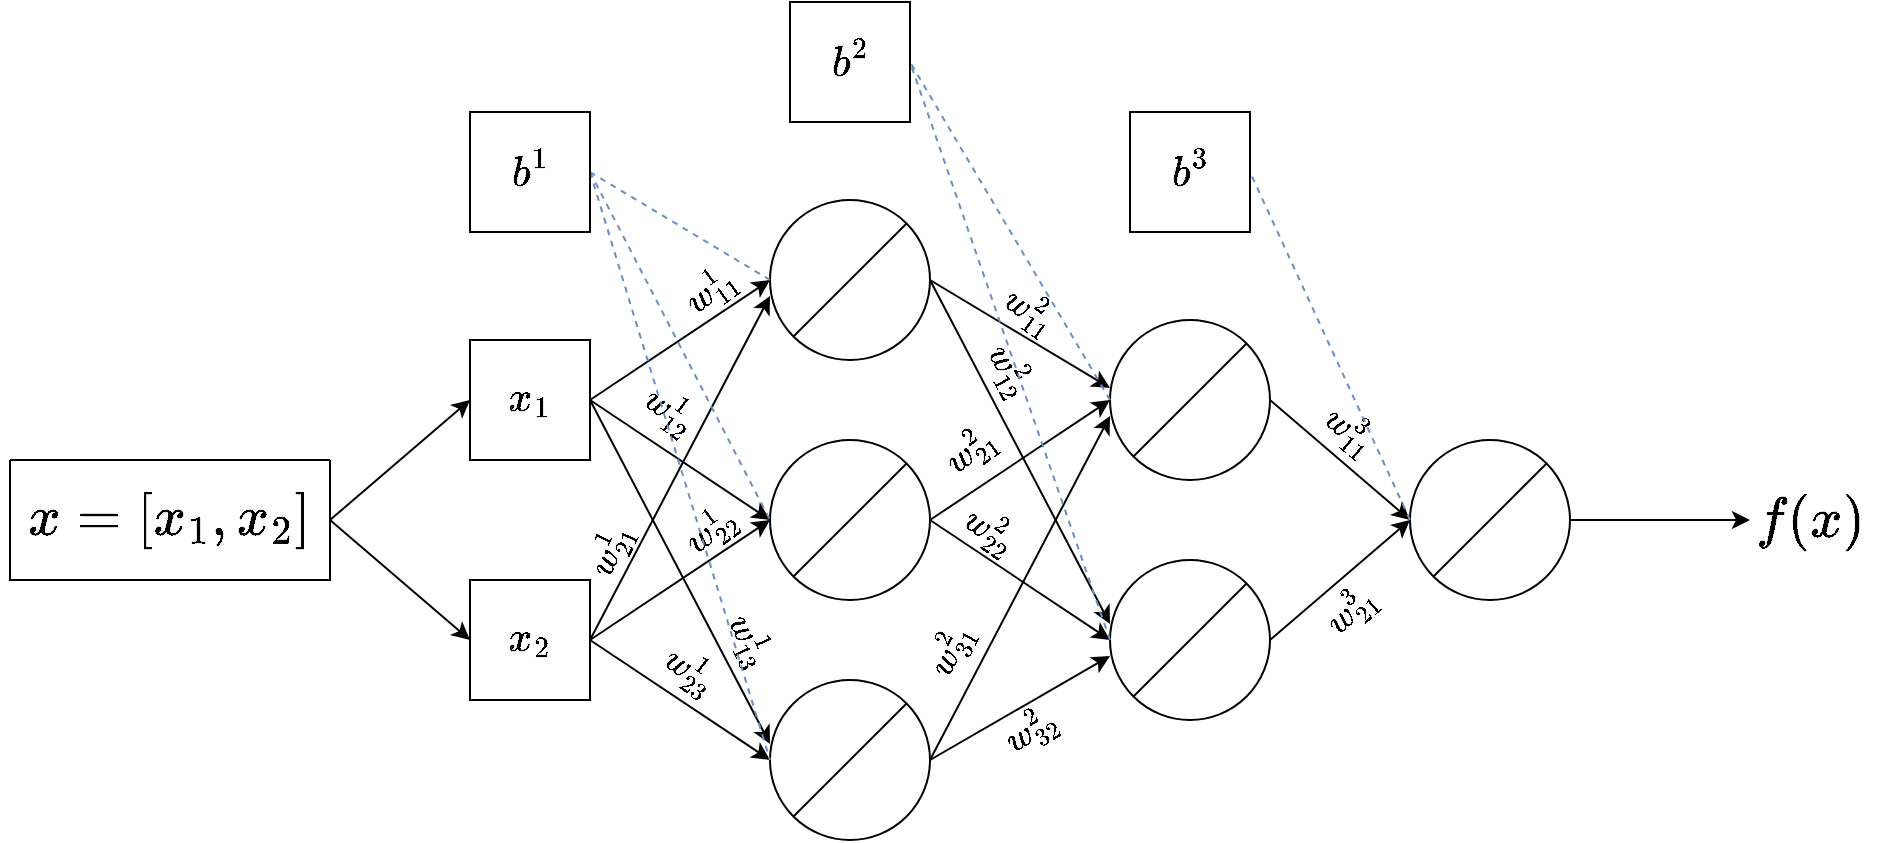 <mxfile version="20.8.3" type="github">
  <diagram id="L71-HYiMx5dE4_1I3F0T" name="Sivu-1">
    <mxGraphModel dx="2415" dy="844" grid="1" gridSize="10" guides="1" tooltips="1" connect="1" arrows="1" fold="1" page="1" pageScale="1" pageWidth="827" pageHeight="1169" math="1" shadow="0">
      <root>
        <mxCell id="0" />
        <mxCell id="1" parent="0" />
        <mxCell id="mySPSd7laB0A6SMgmcMS-1" value="" style="group" vertex="1" connectable="0" parent="1">
          <mxGeometry x="-822" width="930" height="419" as="geometry" />
        </mxCell>
        <mxCell id="izF1CWLwOtwObPyW_wJa-1" value="" style="group" parent="mySPSd7laB0A6SMgmcMS-1" vertex="1" connectable="0">
          <mxGeometry y="99" width="780" height="320" as="geometry" />
        </mxCell>
        <mxCell id="unRAUoUYdDuh-6SN-mz_-5" value="" style="ellipse;whiteSpace=wrap;html=1;aspect=fixed;" parent="izF1CWLwOtwObPyW_wJa-1" vertex="1">
          <mxGeometry x="380" width="80" height="80" as="geometry" />
        </mxCell>
        <mxCell id="unRAUoUYdDuh-6SN-mz_-6" value="" style="ellipse;whiteSpace=wrap;html=1;aspect=fixed;" parent="izF1CWLwOtwObPyW_wJa-1" vertex="1">
          <mxGeometry x="380" y="240" width="80" height="80" as="geometry" />
        </mxCell>
        <mxCell id="unRAUoUYdDuh-6SN-mz_-7" value="" style="ellipse;whiteSpace=wrap;html=1;aspect=fixed;" parent="izF1CWLwOtwObPyW_wJa-1" vertex="1">
          <mxGeometry x="380" y="120" width="80" height="80" as="geometry" />
        </mxCell>
        <mxCell id="unRAUoUYdDuh-6SN-mz_-10" value="" style="endArrow=classic;html=1;rounded=0;exitX=1;exitY=0.5;exitDx=0;exitDy=0;entryX=0;entryY=0.5;entryDx=0;entryDy=0;fontSize=15;" parent="izF1CWLwOtwObPyW_wJa-1" source="unRAUoUYdDuh-6SN-mz_-35" target="unRAUoUYdDuh-6SN-mz_-7" edge="1">
          <mxGeometry width="50" height="50" relative="1" as="geometry">
            <mxPoint x="300" y="100" as="sourcePoint" />
            <mxPoint x="380" y="160" as="targetPoint" />
          </mxGeometry>
        </mxCell>
        <mxCell id="unRAUoUYdDuh-6SN-mz_-11" value="" style="endArrow=classic;html=1;rounded=0;exitX=1;exitY=0.5;exitDx=0;exitDy=0;entryX=0;entryY=0.5;entryDx=0;entryDy=0;fontSize=15;" parent="izF1CWLwOtwObPyW_wJa-1" source="unRAUoUYdDuh-6SN-mz_-36" target="unRAUoUYdDuh-6SN-mz_-6" edge="1">
          <mxGeometry width="50" height="50" relative="1" as="geometry">
            <mxPoint x="300" y="220" as="sourcePoint" />
            <mxPoint x="380" y="280" as="targetPoint" />
          </mxGeometry>
        </mxCell>
        <mxCell id="unRAUoUYdDuh-6SN-mz_-13" value="" style="endArrow=classic;html=1;rounded=0;exitX=1;exitY=0.5;exitDx=0;exitDy=0;entryX=0;entryY=0.4;entryDx=0;entryDy=0;entryPerimeter=0;fontSize=15;" parent="izF1CWLwOtwObPyW_wJa-1" source="unRAUoUYdDuh-6SN-mz_-35" target="unRAUoUYdDuh-6SN-mz_-6" edge="1">
          <mxGeometry width="50" height="50" relative="1" as="geometry">
            <mxPoint x="300" y="100" as="sourcePoint" />
            <mxPoint x="380" y="280" as="targetPoint" />
          </mxGeometry>
        </mxCell>
        <mxCell id="unRAUoUYdDuh-6SN-mz_-18" value="" style="endArrow=classic;html=1;rounded=0;entryX=0;entryY=0.5;entryDx=0;entryDy=0;fontSize=15;exitX=1;exitY=0.5;exitDx=0;exitDy=0;" parent="izF1CWLwOtwObPyW_wJa-1" source="unRAUoUYdDuh-6SN-mz_-35" target="unRAUoUYdDuh-6SN-mz_-5" edge="1">
          <mxGeometry width="50" height="50" relative="1" as="geometry">
            <mxPoint x="300" y="100" as="sourcePoint" />
            <mxPoint x="380" y="40" as="targetPoint" />
          </mxGeometry>
        </mxCell>
        <mxCell id="unRAUoUYdDuh-6SN-mz_-19" value="" style="endArrow=classic;html=1;rounded=0;exitX=1;exitY=0.5;exitDx=0;exitDy=0;entryX=0;entryY=0.6;entryDx=0;entryDy=0;entryPerimeter=0;fontSize=15;" parent="izF1CWLwOtwObPyW_wJa-1" source="unRAUoUYdDuh-6SN-mz_-36" target="unRAUoUYdDuh-6SN-mz_-5" edge="1">
          <mxGeometry width="50" height="50" relative="1" as="geometry">
            <mxPoint x="300" y="220" as="sourcePoint" />
            <mxPoint x="370" y="60" as="targetPoint" />
          </mxGeometry>
        </mxCell>
        <mxCell id="unRAUoUYdDuh-6SN-mz_-20" value="" style="endArrow=classic;html=1;rounded=0;entryX=0;entryY=0.5;entryDx=0;entryDy=0;fontSize=15;exitX=1;exitY=0.5;exitDx=0;exitDy=0;" parent="izF1CWLwOtwObPyW_wJa-1" source="unRAUoUYdDuh-6SN-mz_-36" target="unRAUoUYdDuh-6SN-mz_-7" edge="1">
          <mxGeometry width="50" height="50" relative="1" as="geometry">
            <mxPoint x="300" y="220" as="sourcePoint" />
            <mxPoint x="390" y="160" as="targetPoint" />
          </mxGeometry>
        </mxCell>
        <mxCell id="unRAUoUYdDuh-6SN-mz_-21" value="" style="endArrow=classic;html=1;rounded=0;entryX=0;entryY=0.5;entryDx=0;entryDy=0;exitX=1;exitY=0.5;exitDx=0;exitDy=0;" parent="izF1CWLwOtwObPyW_wJa-1" source="unRAUoUYdDuh-6SN-mz_-7" target="unRAUoUYdDuh-6SN-mz_-57" edge="1">
          <mxGeometry width="50" height="50" relative="1" as="geometry">
            <mxPoint x="400" y="210" as="sourcePoint" />
            <mxPoint x="540" y="100" as="targetPoint" />
          </mxGeometry>
        </mxCell>
        <mxCell id="unRAUoUYdDuh-6SN-mz_-22" value="" style="endArrow=classic;html=1;rounded=0;exitX=1;exitY=0.5;exitDx=0;exitDy=0;entryX=0;entryY=0.425;entryDx=0;entryDy=0;entryPerimeter=0;" parent="izF1CWLwOtwObPyW_wJa-1" source="unRAUoUYdDuh-6SN-mz_-5" target="unRAUoUYdDuh-6SN-mz_-57" edge="1">
          <mxGeometry width="50" height="50" relative="1" as="geometry">
            <mxPoint x="460" y="40" as="sourcePoint" />
            <mxPoint x="540" y="91.04" as="targetPoint" />
          </mxGeometry>
        </mxCell>
        <mxCell id="unRAUoUYdDuh-6SN-mz_-23" value="" style="endArrow=classic;html=1;rounded=0;exitX=1;exitY=0.5;exitDx=0;exitDy=0;entryX=0;entryY=0.6;entryDx=0;entryDy=0;entryPerimeter=0;" parent="izF1CWLwOtwObPyW_wJa-1" source="unRAUoUYdDuh-6SN-mz_-6" target="unRAUoUYdDuh-6SN-mz_-57" edge="1">
          <mxGeometry width="50" height="50" relative="1" as="geometry">
            <mxPoint x="460" y="280" as="sourcePoint" />
            <mxPoint x="541.04" y="108" as="targetPoint" />
          </mxGeometry>
        </mxCell>
        <mxCell id="unRAUoUYdDuh-6SN-mz_-24" value="" style="endArrow=classic;html=1;rounded=0;exitX=1;exitY=0.5;exitDx=0;exitDy=0;entryX=0;entryY=0.4;entryDx=0;entryDy=0;entryPerimeter=0;" parent="izF1CWLwOtwObPyW_wJa-1" source="unRAUoUYdDuh-6SN-mz_-5" target="unRAUoUYdDuh-6SN-mz_-59" edge="1">
          <mxGeometry width="50" height="50" relative="1" as="geometry">
            <mxPoint x="470" as="sourcePoint" />
            <mxPoint x="550" as="targetPoint" />
          </mxGeometry>
        </mxCell>
        <mxCell id="unRAUoUYdDuh-6SN-mz_-25" value="" style="swimlane;startSize=0;" parent="izF1CWLwOtwObPyW_wJa-1" vertex="1">
          <mxGeometry y="130" width="160" height="60" as="geometry" />
        </mxCell>
        <mxCell id="unRAUoUYdDuh-6SN-mz_-27" value="&lt;font style=&quot;font-size: 24px;&quot;&gt;$$ x = [ x_1, x_2 ] $$&lt;/font&gt;" style="text;html=1;strokeColor=none;fillColor=none;align=center;verticalAlign=middle;whiteSpace=wrap;rounded=0;fontSize=18;" parent="unRAUoUYdDuh-6SN-mz_-25" vertex="1">
          <mxGeometry x="-5" y="15" width="170" height="30" as="geometry" />
        </mxCell>
        <mxCell id="unRAUoUYdDuh-6SN-mz_-28" value="" style="endArrow=classic;html=1;rounded=0;fontSize=20;entryX=0;entryY=0.5;entryDx=0;entryDy=0;exitX=1;exitY=0.5;exitDx=0;exitDy=0;" parent="izF1CWLwOtwObPyW_wJa-1" source="unRAUoUYdDuh-6SN-mz_-25" target="unRAUoUYdDuh-6SN-mz_-31" edge="1">
          <mxGeometry width="50" height="50" relative="1" as="geometry">
            <mxPoint x="150" y="160" as="sourcePoint" />
            <mxPoint x="220" y="100" as="targetPoint" />
          </mxGeometry>
        </mxCell>
        <mxCell id="unRAUoUYdDuh-6SN-mz_-29" value="" style="endArrow=classic;html=1;rounded=0;fontSize=20;entryX=0;entryY=0.5;entryDx=0;entryDy=0;exitX=1;exitY=0.5;exitDx=0;exitDy=0;" parent="izF1CWLwOtwObPyW_wJa-1" source="unRAUoUYdDuh-6SN-mz_-25" target="unRAUoUYdDuh-6SN-mz_-36" edge="1">
          <mxGeometry width="50" height="50" relative="1" as="geometry">
            <mxPoint x="162" y="161" as="sourcePoint" />
            <mxPoint x="220" y="220" as="targetPoint" />
          </mxGeometry>
        </mxCell>
        <mxCell id="unRAUoUYdDuh-6SN-mz_-31" value="" style="whiteSpace=wrap;html=1;aspect=fixed;fontSize=18;" parent="izF1CWLwOtwObPyW_wJa-1" vertex="1">
          <mxGeometry x="230" y="70" width="60" height="60" as="geometry" />
        </mxCell>
        <mxCell id="unRAUoUYdDuh-6SN-mz_-32" value="" style="whiteSpace=wrap;html=1;aspect=fixed;fontSize=18;" parent="izF1CWLwOtwObPyW_wJa-1" vertex="1">
          <mxGeometry x="230" y="190" width="60" height="60" as="geometry" />
        </mxCell>
        <mxCell id="unRAUoUYdDuh-6SN-mz_-35" value="&lt;div&gt;$$x_1$$&lt;/div&gt;" style="text;html=1;strokeColor=none;fillColor=none;align=center;verticalAlign=middle;whiteSpace=wrap;rounded=0;fontSize=18;" parent="izF1CWLwOtwObPyW_wJa-1" vertex="1">
          <mxGeometry x="230" y="85" width="60" height="30" as="geometry" />
        </mxCell>
        <mxCell id="unRAUoUYdDuh-6SN-mz_-36" value="&lt;div&gt;$$x_2$$&lt;/div&gt;" style="text;html=1;strokeColor=none;fillColor=none;align=center;verticalAlign=middle;whiteSpace=wrap;rounded=0;fontSize=18;" parent="izF1CWLwOtwObPyW_wJa-1" vertex="1">
          <mxGeometry x="230" y="205" width="60" height="30" as="geometry" />
        </mxCell>
        <mxCell id="unRAUoUYdDuh-6SN-mz_-37" value="&lt;div style=&quot;font-size: 15px;&quot;&gt;&lt;sub style=&quot;font-size: 15px;&quot;&gt;$$w^1_{11}$$&lt;/sub&gt;&lt;/div&gt;" style="text;html=1;strokeColor=none;fillColor=none;align=center;verticalAlign=middle;whiteSpace=wrap;rounded=0;fontSize=15;rotation=-36;" parent="izF1CWLwOtwObPyW_wJa-1" vertex="1">
          <mxGeometry x="320" y="30" width="60" height="30" as="geometry" />
        </mxCell>
        <mxCell id="unRAUoUYdDuh-6SN-mz_-38" value="&lt;div style=&quot;font-size: 15px;&quot;&gt;&lt;div style=&quot;font-size: 15px;&quot;&gt;&lt;sub style=&quot;font-size: 15px;&quot;&gt;$$w^1_{21}$$&lt;/sub&gt;&lt;/div&gt;&lt;/div&gt;" style="text;html=1;strokeColor=none;fillColor=none;align=center;verticalAlign=middle;whiteSpace=wrap;rounded=0;fontSize=15;rotation=-64;" parent="izF1CWLwOtwObPyW_wJa-1" vertex="1">
          <mxGeometry x="270" y="160" width="60" height="30" as="geometry" />
        </mxCell>
        <mxCell id="unRAUoUYdDuh-6SN-mz_-40" value="&lt;div style=&quot;font-size: 15px;&quot;&gt;&lt;sub style=&quot;font-size: 15px;&quot;&gt;$$w^1_{12}$$&lt;/sub&gt;&lt;/div&gt;" style="text;html=1;strokeColor=none;fillColor=none;align=center;verticalAlign=middle;whiteSpace=wrap;rounded=0;fontSize=15;rotation=37;" parent="izF1CWLwOtwObPyW_wJa-1" vertex="1">
          <mxGeometry x="300" y="90" width="60" height="30" as="geometry" />
        </mxCell>
        <mxCell id="unRAUoUYdDuh-6SN-mz_-41" value="&lt;div style=&quot;font-size: 15px;&quot;&gt;&lt;sub style=&quot;font-size: 15px;&quot;&gt;$$w^1_{13}$$&lt;/sub&gt;&lt;/div&gt;" style="text;html=1;strokeColor=none;fillColor=none;align=center;verticalAlign=middle;whiteSpace=wrap;rounded=0;fontSize=15;rotation=65;" parent="izF1CWLwOtwObPyW_wJa-1" vertex="1">
          <mxGeometry x="340" y="205" width="60" height="30" as="geometry" />
        </mxCell>
        <mxCell id="unRAUoUYdDuh-6SN-mz_-42" value="&lt;div style=&quot;font-size: 15px;&quot;&gt;&lt;sub style=&quot;font-size: 15px;&quot;&gt;$$w^1_{23}$$&lt;/sub&gt;&lt;/div&gt;" style="text;html=1;strokeColor=none;fillColor=none;align=center;verticalAlign=middle;whiteSpace=wrap;rounded=0;fontSize=15;rotation=37;" parent="izF1CWLwOtwObPyW_wJa-1" vertex="1">
          <mxGeometry x="310" y="220" width="60" height="30" as="geometry" />
        </mxCell>
        <mxCell id="unRAUoUYdDuh-6SN-mz_-43" value="&lt;div style=&quot;font-size: 15px;&quot;&gt;&lt;sub style=&quot;font-size: 15px;&quot;&gt;$$w^1_{22}$$&lt;/sub&gt;&lt;/div&gt;" style="text;html=1;strokeColor=none;fillColor=none;align=center;verticalAlign=middle;whiteSpace=wrap;rounded=0;fontSize=15;rotation=-36;" parent="izF1CWLwOtwObPyW_wJa-1" vertex="1">
          <mxGeometry x="320" y="150" width="60" height="30" as="geometry" />
        </mxCell>
        <mxCell id="unRAUoUYdDuh-6SN-mz_-45" value="&lt;div style=&quot;font-size: 15px;&quot;&gt;&lt;sub style=&quot;font-size: 15px;&quot;&gt;$$w^2_{31}$$&lt;/sub&gt;&lt;/div&gt;" style="text;html=1;strokeColor=none;fillColor=none;align=center;verticalAlign=middle;whiteSpace=wrap;rounded=0;fontSize=15;rotation=-62;" parent="izF1CWLwOtwObPyW_wJa-1" vertex="1">
          <mxGeometry x="440" y="210" width="60" height="30" as="geometry" />
        </mxCell>
        <mxCell id="unRAUoUYdDuh-6SN-mz_-46" value="&lt;div style=&quot;font-size: 15px;&quot;&gt;&lt;sub style=&quot;font-size: 15px;&quot;&gt;$$w^2_{11}$$&lt;/sub&gt;&lt;/div&gt;" style="text;html=1;strokeColor=none;fillColor=none;align=center;verticalAlign=middle;whiteSpace=wrap;rounded=0;fontSize=15;rotation=35;" parent="izF1CWLwOtwObPyW_wJa-1" vertex="1">
          <mxGeometry x="480" y="40" width="60" height="30" as="geometry" />
        </mxCell>
        <mxCell id="unRAUoUYdDuh-6SN-mz_-47" value="&lt;div style=&quot;font-size: 15px;&quot;&gt;&lt;sub style=&quot;font-size: 15px;&quot;&gt;$$w^2_{21}$$&lt;/sub&gt;&lt;/div&gt;" style="text;html=1;strokeColor=none;fillColor=none;align=center;verticalAlign=middle;whiteSpace=wrap;rounded=0;fontSize=15;rotation=-36;" parent="izF1CWLwOtwObPyW_wJa-1" vertex="1">
          <mxGeometry x="450" y="110" width="60" height="30" as="geometry" />
        </mxCell>
        <mxCell id="unRAUoUYdDuh-6SN-mz_-48" value="" style="endArrow=none;html=1;rounded=0;fontSize=15;exitX=0;exitY=1;exitDx=0;exitDy=0;entryX=1;entryY=0;entryDx=0;entryDy=0;" parent="izF1CWLwOtwObPyW_wJa-1" source="unRAUoUYdDuh-6SN-mz_-5" target="unRAUoUYdDuh-6SN-mz_-5" edge="1">
          <mxGeometry width="50" height="50" relative="1" as="geometry">
            <mxPoint x="395" y="90" as="sourcePoint" />
            <mxPoint x="445" as="targetPoint" />
          </mxGeometry>
        </mxCell>
        <mxCell id="unRAUoUYdDuh-6SN-mz_-49" value="" style="endArrow=none;html=1;rounded=0;fontSize=15;exitX=0;exitY=1;exitDx=0;exitDy=0;entryX=1;entryY=0;entryDx=0;entryDy=0;" parent="izF1CWLwOtwObPyW_wJa-1" source="unRAUoUYdDuh-6SN-mz_-7" target="unRAUoUYdDuh-6SN-mz_-7" edge="1">
          <mxGeometry width="50" height="50" relative="1" as="geometry">
            <mxPoint x="391.716" y="186.564" as="sourcePoint" />
            <mxPoint x="448.284" y="129.996" as="targetPoint" />
          </mxGeometry>
        </mxCell>
        <mxCell id="unRAUoUYdDuh-6SN-mz_-50" value="" style="endArrow=none;html=1;rounded=0;fontSize=15;exitX=0;exitY=1;exitDx=0;exitDy=0;entryX=1;entryY=0;entryDx=0;entryDy=0;" parent="izF1CWLwOtwObPyW_wJa-1" source="unRAUoUYdDuh-6SN-mz_-6" target="unRAUoUYdDuh-6SN-mz_-6" edge="1">
          <mxGeometry width="50" height="50" relative="1" as="geometry">
            <mxPoint x="389.996" y="308.284" as="sourcePoint" />
            <mxPoint x="446.564" y="251.716" as="targetPoint" />
          </mxGeometry>
        </mxCell>
        <mxCell id="unRAUoUYdDuh-6SN-mz_-57" value="" style="ellipse;whiteSpace=wrap;html=1;aspect=fixed;" parent="izF1CWLwOtwObPyW_wJa-1" vertex="1">
          <mxGeometry x="550" y="60" width="80" height="80" as="geometry" />
        </mxCell>
        <mxCell id="unRAUoUYdDuh-6SN-mz_-58" value="" style="endArrow=none;html=1;rounded=0;fontSize=15;exitX=0;exitY=1;exitDx=0;exitDy=0;entryX=1;entryY=0;entryDx=0;entryDy=0;" parent="izF1CWLwOtwObPyW_wJa-1" source="unRAUoUYdDuh-6SN-mz_-57" target="unRAUoUYdDuh-6SN-mz_-57" edge="1">
          <mxGeometry width="50" height="50" relative="1" as="geometry">
            <mxPoint x="565" y="150" as="sourcePoint" />
            <mxPoint x="615" y="60" as="targetPoint" />
          </mxGeometry>
        </mxCell>
        <mxCell id="unRAUoUYdDuh-6SN-mz_-59" value="" style="ellipse;whiteSpace=wrap;html=1;aspect=fixed;" parent="izF1CWLwOtwObPyW_wJa-1" vertex="1">
          <mxGeometry x="550" y="180" width="80" height="80" as="geometry" />
        </mxCell>
        <mxCell id="unRAUoUYdDuh-6SN-mz_-60" value="" style="endArrow=none;html=1;rounded=0;fontSize=15;exitX=0;exitY=1;exitDx=0;exitDy=0;entryX=1;entryY=0;entryDx=0;entryDy=0;" parent="izF1CWLwOtwObPyW_wJa-1" source="unRAUoUYdDuh-6SN-mz_-59" target="unRAUoUYdDuh-6SN-mz_-59" edge="1">
          <mxGeometry width="50" height="50" relative="1" as="geometry">
            <mxPoint x="665" y="330" as="sourcePoint" />
            <mxPoint x="715" y="240" as="targetPoint" />
          </mxGeometry>
        </mxCell>
        <mxCell id="unRAUoUYdDuh-6SN-mz_-65" value="" style="endArrow=classic;html=1;rounded=0;fontSize=15;entryX=0;entryY=0.5;entryDx=0;entryDy=0;exitX=1;exitY=0.5;exitDx=0;exitDy=0;" parent="izF1CWLwOtwObPyW_wJa-1" source="unRAUoUYdDuh-6SN-mz_-7" target="unRAUoUYdDuh-6SN-mz_-59" edge="1">
          <mxGeometry width="50" height="50" relative="1" as="geometry">
            <mxPoint x="350" y="190" as="sourcePoint" />
            <mxPoint x="530" y="240" as="targetPoint" />
          </mxGeometry>
        </mxCell>
        <mxCell id="unRAUoUYdDuh-6SN-mz_-67" value="" style="endArrow=classic;html=1;rounded=0;fontSize=15;entryX=0;entryY=0.6;entryDx=0;entryDy=0;entryPerimeter=0;exitX=1;exitY=0.5;exitDx=0;exitDy=0;" parent="izF1CWLwOtwObPyW_wJa-1" source="unRAUoUYdDuh-6SN-mz_-6" target="unRAUoUYdDuh-6SN-mz_-59" edge="1">
          <mxGeometry width="50" height="50" relative="1" as="geometry">
            <mxPoint x="350" y="190" as="sourcePoint" />
            <mxPoint x="400" y="140" as="targetPoint" />
          </mxGeometry>
        </mxCell>
        <mxCell id="unRAUoUYdDuh-6SN-mz_-68" value="&lt;div style=&quot;font-size: 15px;&quot;&gt;&lt;sub style=&quot;font-size: 15px;&quot;&gt;$$w^2_{32}$$&lt;/sub&gt;&lt;/div&gt;" style="text;html=1;strokeColor=none;fillColor=none;align=center;verticalAlign=middle;whiteSpace=wrap;rounded=0;fontSize=15;rotation=-30;" parent="izF1CWLwOtwObPyW_wJa-1" vertex="1">
          <mxGeometry x="480" y="250" width="60" height="30" as="geometry" />
        </mxCell>
        <mxCell id="unRAUoUYdDuh-6SN-mz_-69" value="&lt;div style=&quot;font-size: 15px;&quot;&gt;&lt;sub style=&quot;font-size: 15px;&quot;&gt;$$w^2_{12}$$&lt;/sub&gt;&lt;/div&gt;" style="text;html=1;strokeColor=none;fillColor=none;align=center;verticalAlign=middle;whiteSpace=wrap;rounded=0;fontSize=15;rotation=62;" parent="izF1CWLwOtwObPyW_wJa-1" vertex="1">
          <mxGeometry x="470" y="70" width="60" height="30" as="geometry" />
        </mxCell>
        <mxCell id="unRAUoUYdDuh-6SN-mz_-70" value="&lt;div style=&quot;font-size: 15px;&quot;&gt;&lt;sub style=&quot;font-size: 15px;&quot;&gt;$$w^2_{22}$$&lt;/sub&gt;&lt;/div&gt;" style="text;html=1;strokeColor=none;fillColor=none;align=center;verticalAlign=middle;whiteSpace=wrap;rounded=0;fontSize=15;rotation=35;" parent="izF1CWLwOtwObPyW_wJa-1" vertex="1">
          <mxGeometry x="460" y="150" width="60" height="30" as="geometry" />
        </mxCell>
        <mxCell id="unRAUoUYdDuh-6SN-mz_-72" value="" style="ellipse;whiteSpace=wrap;html=1;aspect=fixed;" parent="izF1CWLwOtwObPyW_wJa-1" vertex="1">
          <mxGeometry x="700" y="120" width="80" height="80" as="geometry" />
        </mxCell>
        <mxCell id="unRAUoUYdDuh-6SN-mz_-73" value="" style="endArrow=none;html=1;rounded=0;fontSize=15;exitX=0;exitY=1;exitDx=0;exitDy=0;entryX=1;entryY=0;entryDx=0;entryDy=0;" parent="izF1CWLwOtwObPyW_wJa-1" source="unRAUoUYdDuh-6SN-mz_-72" target="unRAUoUYdDuh-6SN-mz_-72" edge="1">
          <mxGeometry width="50" height="50" relative="1" as="geometry">
            <mxPoint x="815" y="270" as="sourcePoint" />
            <mxPoint x="865" y="180" as="targetPoint" />
          </mxGeometry>
        </mxCell>
        <mxCell id="unRAUoUYdDuh-6SN-mz_-74" value="" style="endArrow=classic;html=1;rounded=0;fontSize=15;entryX=0;entryY=0.5;entryDx=0;entryDy=0;exitX=1;exitY=0.5;exitDx=0;exitDy=0;" parent="izF1CWLwOtwObPyW_wJa-1" source="unRAUoUYdDuh-6SN-mz_-57" target="unRAUoUYdDuh-6SN-mz_-72" edge="1">
          <mxGeometry width="50" height="50" relative="1" as="geometry">
            <mxPoint x="520" y="190" as="sourcePoint" />
            <mxPoint x="570" y="140" as="targetPoint" />
          </mxGeometry>
        </mxCell>
        <mxCell id="unRAUoUYdDuh-6SN-mz_-75" value="" style="endArrow=classic;html=1;rounded=0;fontSize=15;entryX=0;entryY=0.5;entryDx=0;entryDy=0;exitX=1;exitY=0.5;exitDx=0;exitDy=0;" parent="izF1CWLwOtwObPyW_wJa-1" source="unRAUoUYdDuh-6SN-mz_-59" target="unRAUoUYdDuh-6SN-mz_-72" edge="1">
          <mxGeometry width="50" height="50" relative="1" as="geometry">
            <mxPoint x="520" y="190" as="sourcePoint" />
            <mxPoint x="570" y="140" as="targetPoint" />
          </mxGeometry>
        </mxCell>
        <mxCell id="unRAUoUYdDuh-6SN-mz_-76" value="&lt;div style=&quot;font-size: 15px;&quot;&gt;&lt;sub style=&quot;font-size: 15px;&quot;&gt;$$w^3_{11}$$&lt;/sub&gt;&lt;/div&gt;" style="text;html=1;strokeColor=none;fillColor=none;align=center;verticalAlign=middle;whiteSpace=wrap;rounded=0;fontSize=15;rotation=40;" parent="izF1CWLwOtwObPyW_wJa-1" vertex="1">
          <mxGeometry x="640" y="100" width="60" height="30" as="geometry" />
        </mxCell>
        <mxCell id="unRAUoUYdDuh-6SN-mz_-77" value="&lt;div style=&quot;font-size: 15px;&quot;&gt;&lt;sub style=&quot;font-size: 15px;&quot;&gt;$$w^3_{21}$$&lt;/sub&gt;&lt;/div&gt;" style="text;html=1;strokeColor=none;fillColor=none;align=center;verticalAlign=middle;whiteSpace=wrap;rounded=0;fontSize=15;rotation=-41;" parent="izF1CWLwOtwObPyW_wJa-1" vertex="1">
          <mxGeometry x="640" y="190" width="60" height="30" as="geometry" />
        </mxCell>
        <mxCell id="izF1CWLwOtwObPyW_wJa-62" value="" style="endArrow=classic;html=1;rounded=0;fontSize=28;exitX=1;exitY=0.5;exitDx=0;exitDy=0;" parent="mySPSd7laB0A6SMgmcMS-1" source="unRAUoUYdDuh-6SN-mz_-72" edge="1">
          <mxGeometry width="50" height="50" relative="1" as="geometry">
            <mxPoint x="730" y="265" as="sourcePoint" />
            <mxPoint x="870" y="259" as="targetPoint" />
          </mxGeometry>
        </mxCell>
        <mxCell id="izF1CWLwOtwObPyW_wJa-63" value="&lt;div style=&quot;font-size: 24px;&quot;&gt;$$f(x)$$&lt;/div&gt;" style="text;html=1;strokeColor=none;fillColor=none;align=center;verticalAlign=middle;whiteSpace=wrap;rounded=0;fontSize=24;" parent="mySPSd7laB0A6SMgmcMS-1" vertex="1">
          <mxGeometry x="870" y="225" width="60" height="70" as="geometry" />
        </mxCell>
        <mxCell id="ENBTFdsbygloh6ypOBvS-4" value="" style="endArrow=none;dashed=1;html=1;rounded=0;exitX=1;exitY=0.5;exitDx=0;exitDy=0;entryX=0;entryY=0.5;entryDx=0;entryDy=0;fillColor=#dae8fc;strokeColor=#6c8ebf;" parent="mySPSd7laB0A6SMgmcMS-1" source="ENBTFdsbygloh6ypOBvS-2" target="unRAUoUYdDuh-6SN-mz_-5" edge="1">
          <mxGeometry width="50" height="50" relative="1" as="geometry">
            <mxPoint x="310" y="195" as="sourcePoint" />
            <mxPoint x="360" y="145" as="targetPoint" />
          </mxGeometry>
        </mxCell>
        <mxCell id="ENBTFdsbygloh6ypOBvS-5" value="" style="endArrow=none;dashed=1;html=1;rounded=0;exitX=1;exitY=0.5;exitDx=0;exitDy=0;entryX=0;entryY=0.5;entryDx=0;entryDy=0;fillColor=#dae8fc;strokeColor=#6c8ebf;" parent="mySPSd7laB0A6SMgmcMS-1" source="ENBTFdsbygloh6ypOBvS-2" target="unRAUoUYdDuh-6SN-mz_-7" edge="1">
          <mxGeometry width="50" height="50" relative="1" as="geometry">
            <mxPoint x="310" y="215" as="sourcePoint" />
            <mxPoint x="360" y="165" as="targetPoint" />
          </mxGeometry>
        </mxCell>
        <mxCell id="ENBTFdsbygloh6ypOBvS-6" value="" style="endArrow=none;dashed=1;html=1;rounded=0;exitX=1;exitY=0.5;exitDx=0;exitDy=0;entryX=0;entryY=0.5;entryDx=0;entryDy=0;fillColor=#dae8fc;strokeColor=#6c8ebf;" parent="mySPSd7laB0A6SMgmcMS-1" source="ENBTFdsbygloh6ypOBvS-2" target="unRAUoUYdDuh-6SN-mz_-6" edge="1">
          <mxGeometry width="50" height="50" relative="1" as="geometry">
            <mxPoint x="310" y="275" as="sourcePoint" />
            <mxPoint x="360" y="225" as="targetPoint" />
          </mxGeometry>
        </mxCell>
        <mxCell id="ENBTFdsbygloh6ypOBvS-9" value="" style="endArrow=none;dashed=1;html=1;rounded=0;entryX=1;entryY=0.5;entryDx=0;entryDy=0;exitX=0;exitY=0.5;exitDx=0;exitDy=0;fillColor=#dae8fc;strokeColor=#6c8ebf;" parent="mySPSd7laB0A6SMgmcMS-1" source="unRAUoUYdDuh-6SN-mz_-57" target="ENBTFdsbygloh6ypOBvS-8" edge="1">
          <mxGeometry width="50" height="50" relative="1" as="geometry">
            <mxPoint x="400" y="235" as="sourcePoint" />
            <mxPoint x="450" y="185" as="targetPoint" />
          </mxGeometry>
        </mxCell>
        <mxCell id="ENBTFdsbygloh6ypOBvS-11" value="" style="endArrow=none;dashed=1;html=1;rounded=0;entryX=1;entryY=0.5;entryDx=0;entryDy=0;exitX=0;exitY=0.5;exitDx=0;exitDy=0;fillColor=#dae8fc;strokeColor=#6c8ebf;" parent="mySPSd7laB0A6SMgmcMS-1" source="unRAUoUYdDuh-6SN-mz_-59" target="ENBTFdsbygloh6ypOBvS-8" edge="1">
          <mxGeometry width="50" height="50" relative="1" as="geometry">
            <mxPoint x="400" y="235" as="sourcePoint" />
            <mxPoint x="450" y="185" as="targetPoint" />
          </mxGeometry>
        </mxCell>
        <mxCell id="ENBTFdsbygloh6ypOBvS-19" value="" style="endArrow=none;dashed=1;html=1;rounded=0;entryX=1;entryY=0.5;entryDx=0;entryDy=0;exitX=0;exitY=0.5;exitDx=0;exitDy=0;fillColor=#dae8fc;strokeColor=#6c8ebf;" parent="mySPSd7laB0A6SMgmcMS-1" source="unRAUoUYdDuh-6SN-mz_-72" target="ENBTFdsbygloh6ypOBvS-18" edge="1">
          <mxGeometry width="50" height="50" relative="1" as="geometry">
            <mxPoint x="400" y="235" as="sourcePoint" />
            <mxPoint x="450" y="185" as="targetPoint" />
          </mxGeometry>
        </mxCell>
        <mxCell id="ENBTFdsbygloh6ypOBvS-21" value="" style="group" parent="mySPSd7laB0A6SMgmcMS-1" vertex="1" connectable="0">
          <mxGeometry x="230" y="55" width="60" height="60" as="geometry" />
        </mxCell>
        <mxCell id="ENBTFdsbygloh6ypOBvS-1" value="" style="whiteSpace=wrap;html=1;aspect=fixed;fontSize=18;" parent="ENBTFdsbygloh6ypOBvS-21" vertex="1">
          <mxGeometry width="60" height="60" as="geometry" />
        </mxCell>
        <mxCell id="ENBTFdsbygloh6ypOBvS-2" value="&lt;div&gt;$$b^1$$&lt;/div&gt;" style="text;html=1;strokeColor=none;fillColor=none;align=center;verticalAlign=middle;whiteSpace=wrap;rounded=0;fontSize=18;" parent="ENBTFdsbygloh6ypOBvS-21" vertex="1">
          <mxGeometry y="15" width="60" height="30" as="geometry" />
        </mxCell>
        <mxCell id="ENBTFdsbygloh6ypOBvS-22" value="" style="group" parent="mySPSd7laB0A6SMgmcMS-1" vertex="1" connectable="0">
          <mxGeometry x="390" width="60" height="60" as="geometry" />
        </mxCell>
        <mxCell id="ENBTFdsbygloh6ypOBvS-7" value="" style="whiteSpace=wrap;html=1;aspect=fixed;fontSize=18;" parent="ENBTFdsbygloh6ypOBvS-22" vertex="1">
          <mxGeometry width="60" height="60" as="geometry" />
        </mxCell>
        <mxCell id="ENBTFdsbygloh6ypOBvS-8" value="&lt;div&gt;$$b^2$$&lt;/div&gt;" style="text;html=1;strokeColor=none;fillColor=none;align=center;verticalAlign=middle;whiteSpace=wrap;rounded=0;fontSize=18;" parent="ENBTFdsbygloh6ypOBvS-22" vertex="1">
          <mxGeometry y="15" width="60" height="30" as="geometry" />
        </mxCell>
        <mxCell id="ENBTFdsbygloh6ypOBvS-23" value="" style="group" parent="mySPSd7laB0A6SMgmcMS-1" vertex="1" connectable="0">
          <mxGeometry x="560" y="55" width="60" height="60" as="geometry" />
        </mxCell>
        <mxCell id="ENBTFdsbygloh6ypOBvS-17" value="" style="whiteSpace=wrap;html=1;aspect=fixed;fontSize=18;" parent="ENBTFdsbygloh6ypOBvS-23" vertex="1">
          <mxGeometry width="60" height="60" as="geometry" />
        </mxCell>
        <mxCell id="ENBTFdsbygloh6ypOBvS-18" value="&lt;div&gt;$$b^3$$&lt;/div&gt;" style="text;html=1;strokeColor=none;fillColor=none;align=center;verticalAlign=middle;whiteSpace=wrap;rounded=0;fontSize=18;" parent="ENBTFdsbygloh6ypOBvS-23" vertex="1">
          <mxGeometry y="15" width="60" height="30" as="geometry" />
        </mxCell>
      </root>
    </mxGraphModel>
  </diagram>
</mxfile>
